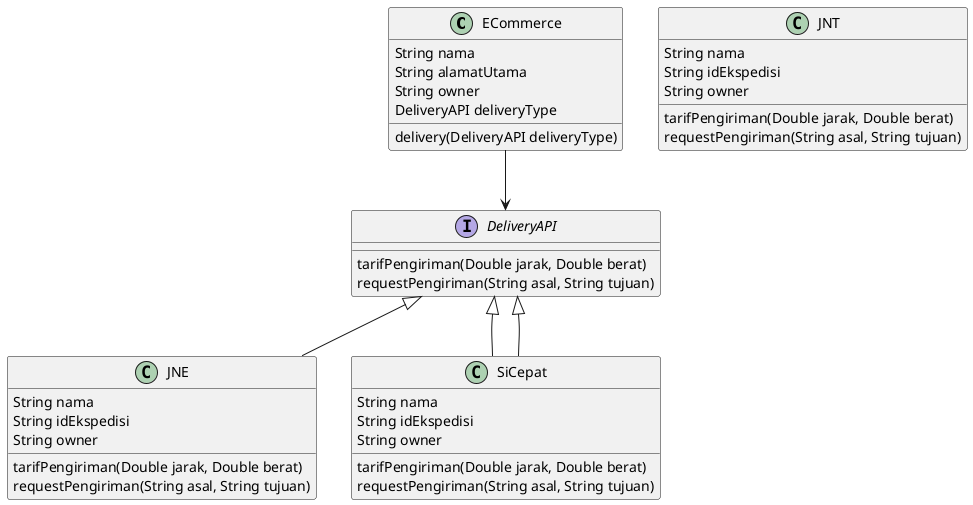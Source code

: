 @startuml
class ECommerce {
    String nama
    String alamatUtama
    String owner
    DeliveryAPI deliveryType
    delivery(DeliveryAPI deliveryType)
}

interface DeliveryAPI {
    tarifPengiriman(Double jarak, Double berat)
    requestPengiriman(String asal, String tujuan)
}

class JNE {
    String nama
    String idEkspedisi
    String owner
    tarifPengiriman(Double jarak, Double berat)
    requestPengiriman(String asal, String tujuan)
}

class SiCepat {
    String nama
    String idEkspedisi
    String owner
    tarifPengiriman(Double jarak, Double berat)
    requestPengiriman(String asal, String tujuan)
}

class JNT {
    String nama
    String idEkspedisi
    String owner
    tarifPengiriman(Double jarak, Double berat)
    requestPengiriman(String asal, String tujuan)
}

ECommerce --> DeliveryAPI
DeliveryAPI <|-- JNE
DeliveryAPI <|-- SiCepat
DeliveryAPI <|-- SiCepat
@enduml

